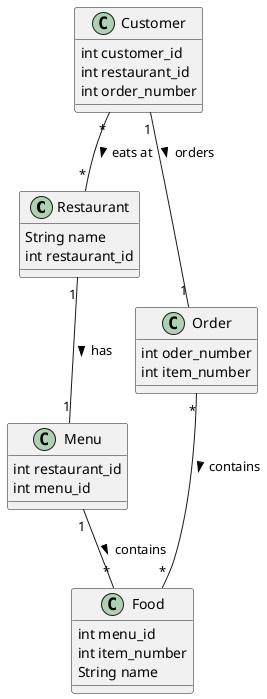 @startuml
class Restaurant{
String name
int restaurant_id
}

class Menu {
int restaurant_id
int menu_id
}

class Food {
int menu_id
int item_number
String name
}

class Order {
int oder_number
int item_number
}

class Customer {
int customer_id
int restaurant_id
int order_number
}

Restaurant "1" -- "1" Menu : > has
Menu "1" -- "*" Food : > contains
Customer "*" -- "*" Restaurant : > eats at
Customer "1" -- "1" Order : > orders
Order "*" -- "*" Food : > contains
@enduml